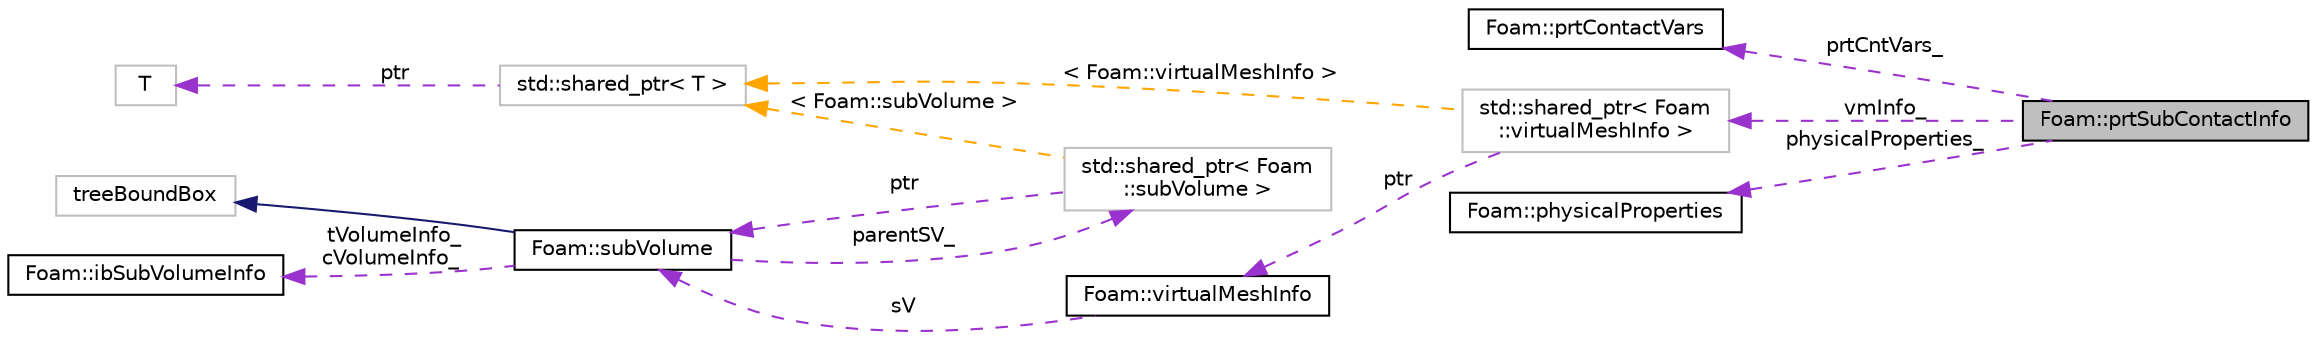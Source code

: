 digraph "Foam::prtSubContactInfo"
{
 // LATEX_PDF_SIZE
  edge [fontname="Helvetica",fontsize="10",labelfontname="Helvetica",labelfontsize="10"];
  node [fontname="Helvetica",fontsize="10",shape=record];
  rankdir="LR";
  Node1 [label="Foam::prtSubContactInfo",height=0.2,width=0.4,color="black", fillcolor="grey75", style="filled", fontcolor="black",tooltip=" "];
  Node2 -> Node1 [dir="back",color="darkorchid3",fontsize="10",style="dashed",label=" prtCntVars_" ,fontname="Helvetica"];
  Node2 [label="Foam::prtContactVars",height=0.2,width=0.4,color="black", fillcolor="white", style="filled",URL="$structFoam_1_1prtContactVars.html",tooltip=" "];
  Node3 -> Node1 [dir="back",color="darkorchid3",fontsize="10",style="dashed",label=" vmInfo_" ,fontname="Helvetica"];
  Node3 [label="std::shared_ptr\< Foam\l::virtualMeshInfo \>",height=0.2,width=0.4,color="grey75", fillcolor="white", style="filled",tooltip=" "];
  Node4 -> Node3 [dir="back",color="darkorchid3",fontsize="10",style="dashed",label=" ptr" ,fontname="Helvetica"];
  Node4 [label="Foam::virtualMeshInfo",height=0.2,width=0.4,color="black", fillcolor="white", style="filled",URL="$structFoam_1_1virtualMeshInfo.html",tooltip=" "];
  Node5 -> Node4 [dir="back",color="darkorchid3",fontsize="10",style="dashed",label=" sV" ,fontname="Helvetica"];
  Node5 [label="Foam::subVolume",height=0.2,width=0.4,color="black", fillcolor="white", style="filled",URL="$classFoam_1_1subVolume.html",tooltip=" "];
  Node6 -> Node5 [dir="back",color="midnightblue",fontsize="10",style="solid",fontname="Helvetica"];
  Node6 [label="treeBoundBox",height=0.2,width=0.4,color="grey75", fillcolor="white", style="filled",tooltip=" "];
  Node7 -> Node5 [dir="back",color="darkorchid3",fontsize="10",style="dashed",label=" parentSV_" ,fontname="Helvetica"];
  Node7 [label="std::shared_ptr\< Foam\l::subVolume \>",height=0.2,width=0.4,color="grey75", fillcolor="white", style="filled",tooltip=" "];
  Node5 -> Node7 [dir="back",color="darkorchid3",fontsize="10",style="dashed",label=" ptr" ,fontname="Helvetica"];
  Node8 -> Node7 [dir="back",color="orange",fontsize="10",style="dashed",label=" \< Foam::subVolume \>" ,fontname="Helvetica"];
  Node8 [label="std::shared_ptr\< T \>",height=0.2,width=0.4,color="grey75", fillcolor="white", style="filled",tooltip="STL class."];
  Node9 -> Node8 [dir="back",color="darkorchid3",fontsize="10",style="dashed",label=" ptr" ,fontname="Helvetica"];
  Node9 [label="T",height=0.2,width=0.4,color="grey75", fillcolor="white", style="filled",tooltip=" "];
  Node10 -> Node5 [dir="back",color="darkorchid3",fontsize="10",style="dashed",label=" tVolumeInfo_\ncVolumeInfo_" ,fontname="Helvetica"];
  Node10 [label="Foam::ibSubVolumeInfo",height=0.2,width=0.4,color="black", fillcolor="white", style="filled",URL="$structFoam_1_1ibSubVolumeInfo.html",tooltip=" "];
  Node8 -> Node3 [dir="back",color="orange",fontsize="10",style="dashed",label=" \< Foam::virtualMeshInfo \>" ,fontname="Helvetica"];
  Node11 -> Node1 [dir="back",color="darkorchid3",fontsize="10",style="dashed",label=" physicalProperties_" ,fontname="Helvetica"];
  Node11 [label="Foam::physicalProperties",height=0.2,width=0.4,color="black", fillcolor="white", style="filled",URL="$structFoam_1_1physicalProperties.html",tooltip=" "];
}
